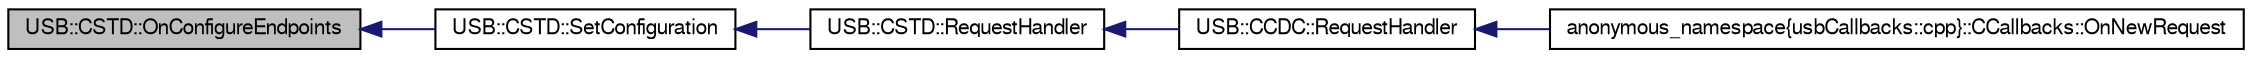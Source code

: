 digraph G
{
  bgcolor="transparent";
  edge [fontname="FreeSans",fontsize=10,labelfontname="FreeSans",labelfontsize=10];
  node [fontname="FreeSans",fontsize=10,shape=record];
  rankdir=LR;
  Node1 [label="USB::CSTD::OnConfigureEndpoints",height=0.2,width=0.4,color="black", fillcolor="grey75", style="filled" fontcolor="black"];
  Node1 -> Node2 [dir=back,color="midnightblue",fontsize=10,style="solid",fontname="FreeSans"];
  Node2 [label="USB::CSTD::SetConfiguration",height=0.2,width=0.4,color="black",URL="$class_u_s_b_1_1_c_s_t_d.html#863e89fa025dffd2edbab39887228f23",tooltip="Sends a zero-length packet and starts the configuration procedure."];
  Node2 -> Node3 [dir=back,color="midnightblue",fontsize=10,style="solid",fontname="FreeSans"];
  Node3 [label="USB::CSTD::RequestHandler",height=0.2,width=0.4,color="black",URL="$class_u_s_b_1_1_c_s_t_d.html#e38a077457b22283969b6f5a270e9c2d",tooltip="Handles standard SETUP requests."];
  Node3 -> Node4 [dir=back,color="midnightblue",fontsize=10,style="solid",fontname="FreeSans"];
  Node4 [label="USB::CCDC::RequestHandler",height=0.2,width=0.4,color="black",URL="$class_u_s_b_1_1_c_c_d_c.html#825e8609b22bf0012d10a81248ff1bc5",tooltip="SETUP request handler for an Abstract Control Model device."];
  Node4 -> Node5 [dir=back,color="midnightblue",fontsize=10,style="solid",fontname="FreeSans"];
  Node5 [label="anonymous_namespace\{usbCallbacks::cpp\}::CCallbacks::OnNewRequest",height=0.2,width=0.4,color="black",URL="$classanonymous__namespace_02usb_callbacks_8cpp_03_1_1_c_callbacks.html#7dddf154c6c46790c76ece15a6338c81",tooltip="New Request callback function."];
}
